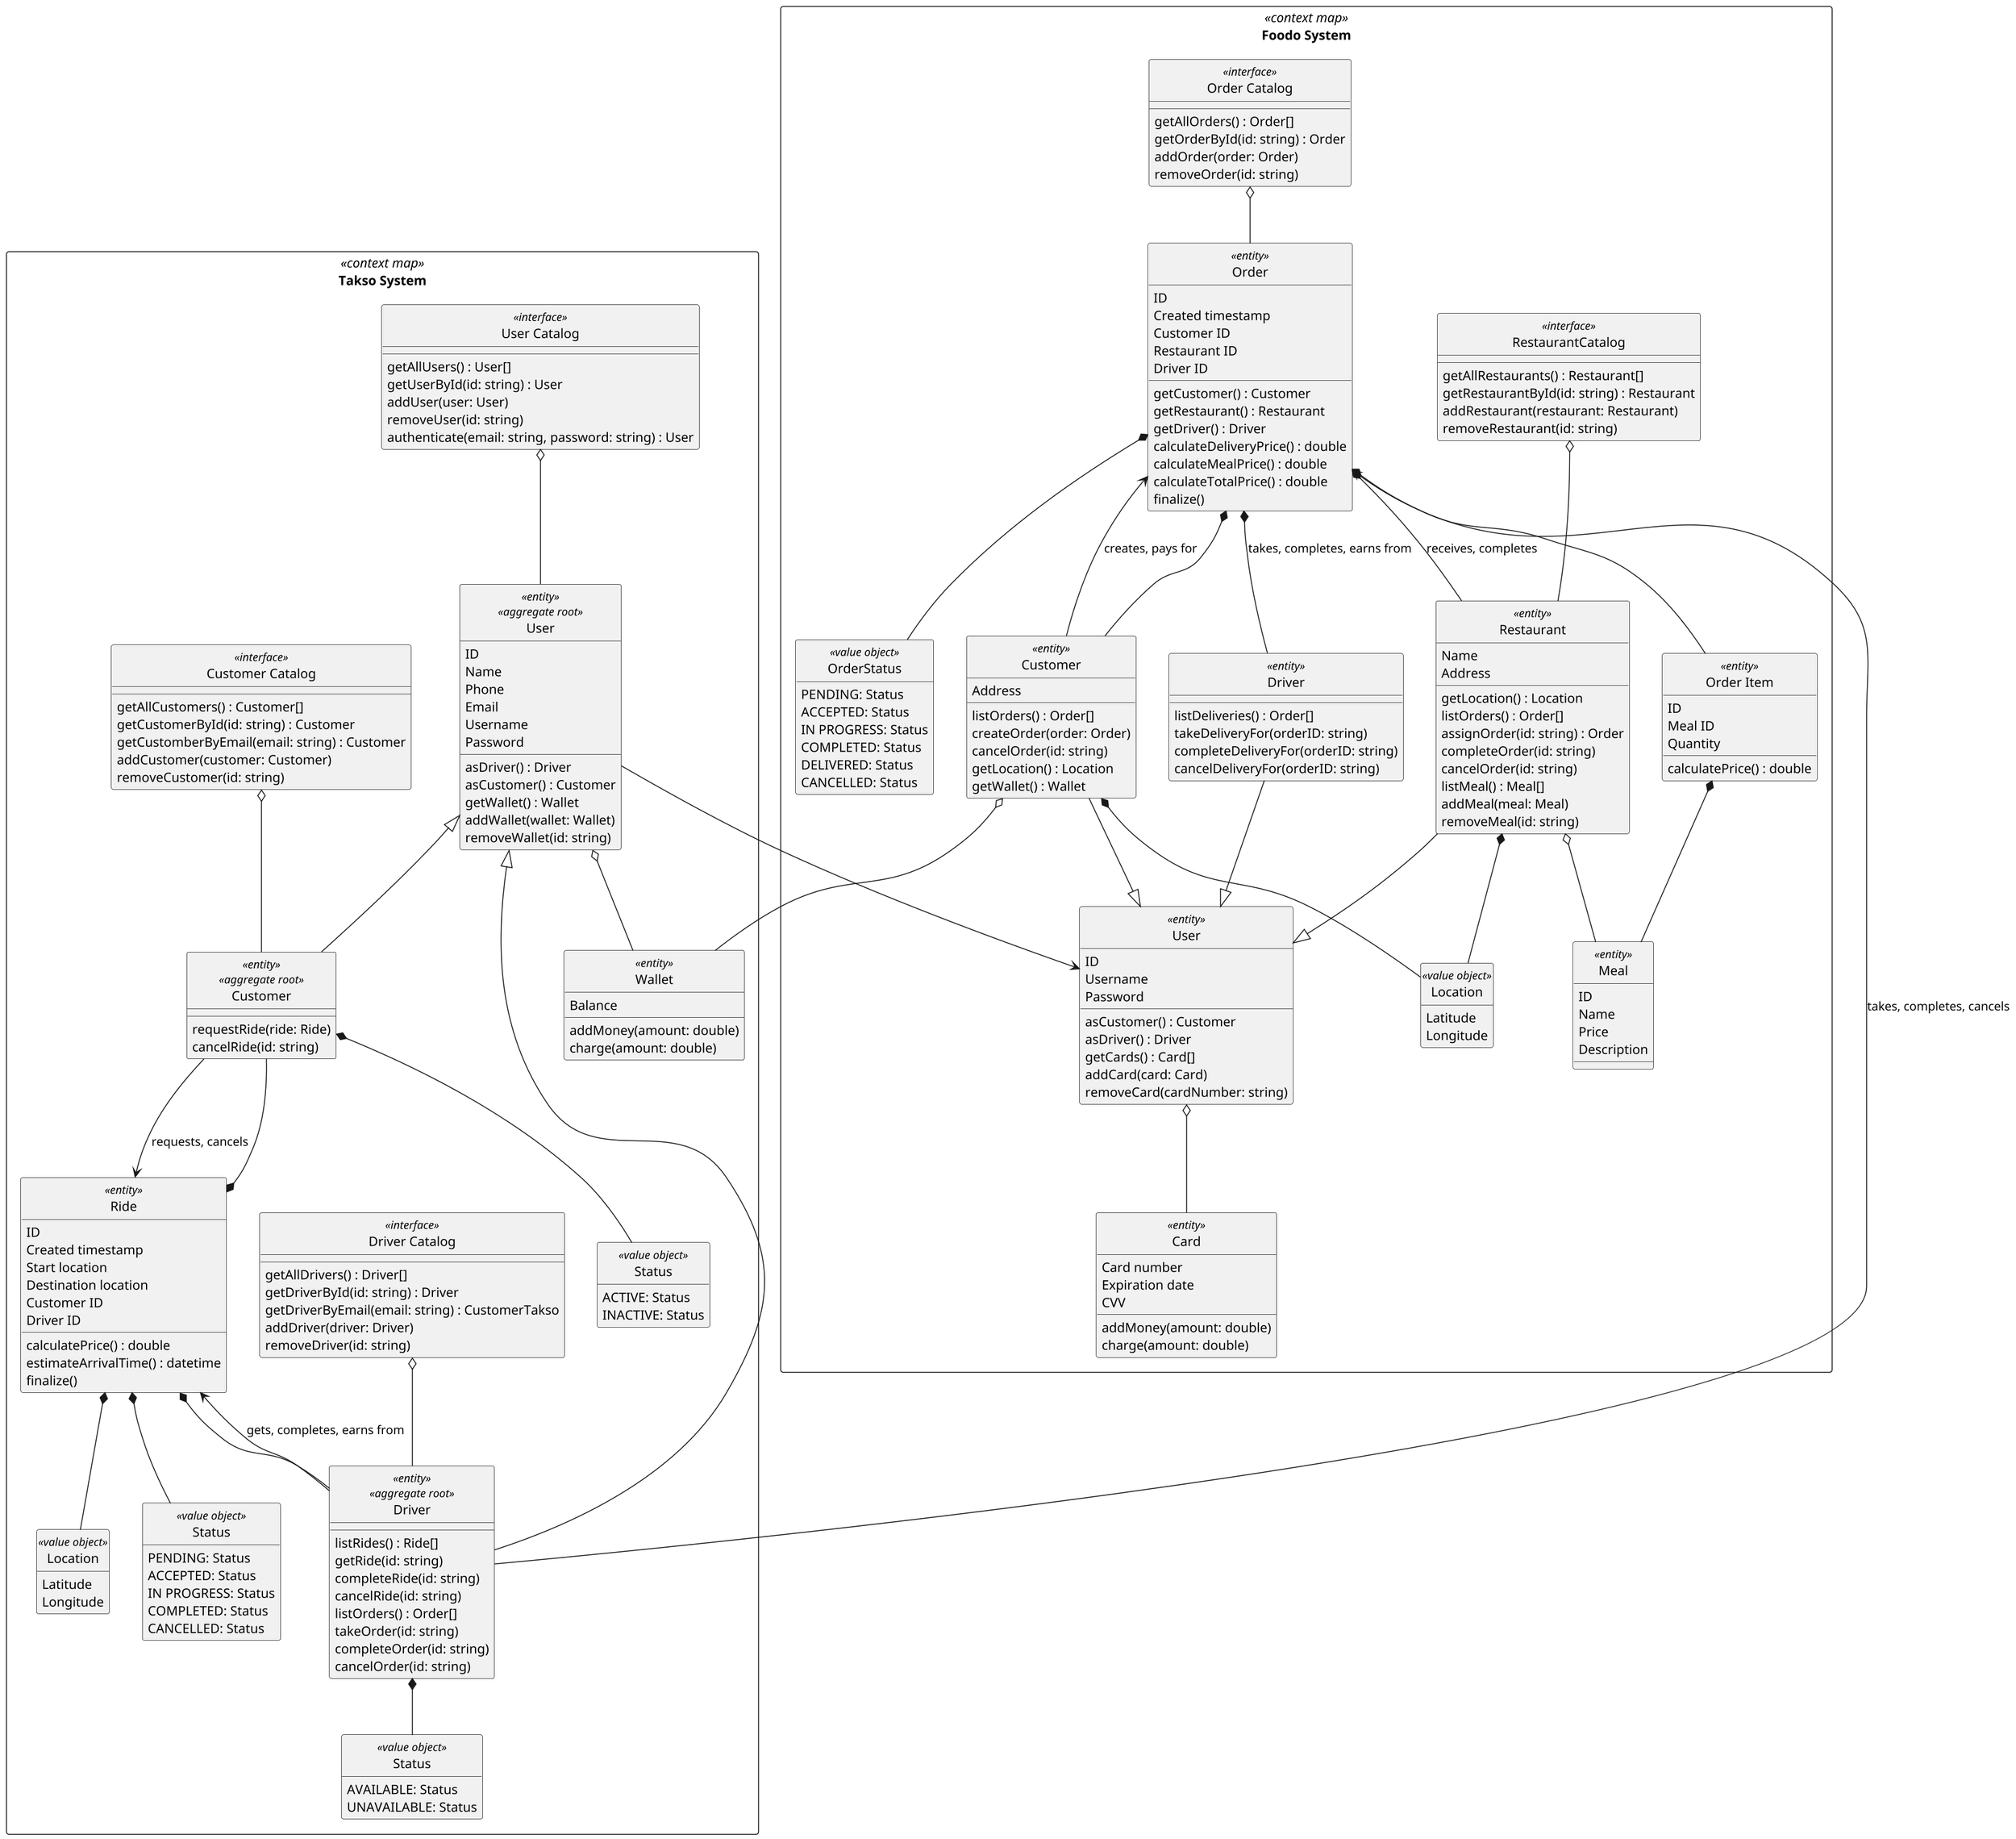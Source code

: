 @startuml IntegratedModel3
scale 1.5
skinparam shadowing false
skinparam monochrome true
' skinparam linetype ortho
' skinparam linetype polyline

rectangle "Takso System" <<context map>> {
    entity "User Catalog" as UserCatalog <<interface>> {
        getAllUsers() : User[]
        getUserById(id: string) : User
        addUser(user: User)
        removeUser(id: string)
        authenticate(email: string, password: string) : User
    }
    entity "User" as UserTakso <<entity>> <<aggregate root>> {
        ID
        Name
        Phone
        Email
        Username
        Password
        asDriver() : Driver
        asCustomer() : Customer
        getWallet() : Wallet
        addWallet(wallet: Wallet)
        removeWallet(id: string)
    }
    UserCatalog o-- UserTakso

    entity "Customer Catalog" as CustomerCatalog <<interface>> {
        getAllCustomers() : Customer[]
        getCustomerById(id: string) : Customer
        getCustomberByEmail(email: string) : Customer
        addCustomer(customer: Customer)
        removeCustomer(id: string)
    }
    entity "Customer" as CustomerTakso <<entity>> <<aggregate root>> {
        requestRide(ride: Ride)
        cancelRide(id: string)
    }
    enum "Status" as CustomerStatus <<value object>> {
        ACTIVE: Status
        INACTIVE: Status
    }
    CustomerCatalog o-- CustomerTakso
    CustomerTakso *-- CustomerStatus

    entity "Driver Catalog" as DriverCatalog <<interface>> {
        getAllDrivers() : Driver[]
        getDriverById(id: string) : Driver
        getDriverByEmail(email: string) : CustomerTakso
        addDriver(driver: Driver)
        removeDriver(id: string)
    }
    entity "Driver" as DriverTakso <<entity>> <<aggregate root>> {
        listRides() : Ride[]
        getRide(id: string)
        completeRide(id: string)
        cancelRide(id: string)
        listOrders() : Order[]
        takeOrder(id: string)
        completeOrder(id: string)
        cancelOrder(id: string)
    }
    enum "Status" as DriverStatus <<value object>> {
        AVAILABLE: Status
        UNAVAILABLE: Status
    }
    DriverCatalog o-- DriverTakso
    DriverTakso *-- DriverStatus

    entity Ride <<entity>> {
        ID
        Created timestamp
        Start location
        Destination location
        Customer ID
        Driver ID
        calculatePrice() : double
        estimateArrivalTime() : datetime
        finalize()
    }
    entity Location <<value object>> {
        Latitude
        Longitude
    }
    enum "Status" as RideStatus <<value object>> {
        PENDING: Status
        ACCEPTED: Status
        IN PROGRESS: Status
        COMPLETED: Status
        CANCELLED: Status
    }
    UserTakso <|-- CustomerTakso
    UserTakso <|-- DriverTakso
    Ride *-- RideStatus
    Ride *-- Location
    DriverTakso --> Ride : gets, completes, earns from
    CustomerTakso --> Ride : requests, cancels
    Ride *-- CustomerTakso
    Ride *-- DriverTakso

    entity Wallet <<entity>> {
        Balance
        addMoney(amount: double)
        charge(amount: double)
    }
    UserTakso o-- Wallet
}

hide <<entity>> circle
hide <<value object>> circle
hide <<value object>> methods
hide <<interface>> circle


rectangle "Foodo System" as FoodoSystem <<context map>> {
    entity "User" as UserFoodo <<entity>> {
        ID
        Username
        Password
        asCustomer() : Customer
        asDriver() : Driver
        getCards() : Card[]
        addCard(card: Card)
        removeCard(cardNumber: string)
    }

    entity "Location" as LocationFoodo <<value object>> {
        Latitude
        Longitude
    }

    entity "Customer" as CustomerFoodo <<entity>> {
        Address
        listOrders() : Order[]
        createOrder(order: Order)
        cancelOrder(id: string)
        getLocation() : Location
        getWallet() : Wallet
    }

    entity "Card" as CardFoodo <<entity>>{
        Card number
        Expiration date
        CVV
        addMoney(amount: double)
        charge(amount: double)
    }

    entity "Order Catalog" as OrderCatalog <<interface>> {
        getAllOrders() : Order[]
        getOrderById(id: string) : Order
        addOrder(order: Order)
        removeOrder(id: string)
    }

    entity "Order" as OrderFoodo <<entity>> {
        ID
        Created timestamp
        Customer ID
        Restaurant ID
        Driver ID
        getCustomer() : Customer
        getRestaurant() : Restaurant
        getDriver() : Driver
        calculateDeliveryPrice() : double
        calculateMealPrice() : double
        calculateTotalPrice() : double
        finalize()
    }

    enum "OrderStatus" as OrderStatusFoodo <<value object>> {
        PENDING: Status
        ACCEPTED: Status
        IN PROGRESS: Status
        COMPLETED: Status
        DELIVERED: Status
        CANCELLED: Status
    }

    entity "Order Item" as OrderItem <<entity>> {
        ID
        Meal ID
        Quantity
        calculatePrice() : double
    }

    OrderFoodo *-- OrderItem

    entity RestaurantCatalog <<interface>> {
        getAllRestaurants() : Restaurant[]
        getRestaurantById(id: string) : Restaurant
        addRestaurant(restaurant: Restaurant)
        removeRestaurant(id: string)
    }

    entity Restaurant <<entity>> {
        Name
        Address
        getLocation() : Location
        listOrders() : Order[]
        assignOrder(id: string) : Order
        completeOrder(id: string)
        cancelOrder(id: string)
        listMeal() : Meal[]
        addMeal(meal: Meal)
        removeMeal(id: string)
    }

    entity Meal <<entity>> {
        ID
        Name
        Price
        Description
    }

    RestaurantCatalog o-- Restaurant
    Restaurant o-- Meal

    entity "Driver" as DriverFoodo <<entity>> {
        listDeliveries() : Order[]
        takeDeliveryFor(orderID: string)
        completeDeliveryFor(orderID: string)
        cancelDeliveryFor(orderID: string)
    }

    OrderCatalog o-- OrderFoodo
    OrderItem *-- Meal
    CustomerFoodo --|> UserFoodo
    DriverFoodo --|> UserFoodo
    ' DriverFoodo o-- OrderFoodo
    ' CustomerFoodo o-- OrderFoodo
    Restaurant --|> UserFoodo
    CustomerFoodo *-- LocationFoodo
    OrderFoodo <-- CustomerFoodo : creates, pays for
    OrderFoodo *-- DriverFoodo : takes, completes, earns from
    OrderFoodo *-- Restaurant : receives, completes
    OrderFoodo *-- OrderStatusFoodo
    UserFoodo o-- CardFoodo
    Restaurant *-- LocationFoodo
}

CustomerFoodo o-- Wallet
DriverTakso --> OrderFoodo : takes, completes, cancels
OrderFoodo *-- CustomerFoodo
UserTakso --> UserFoodo

@enduml